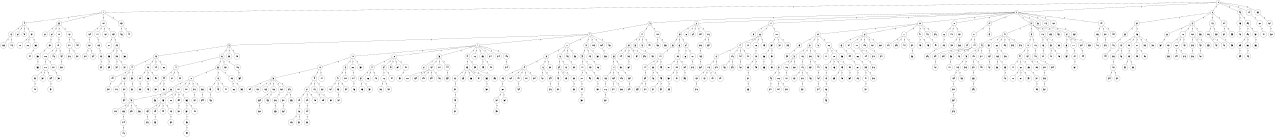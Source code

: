 graph G {
size="8.5,11;"
ratio = "expand;"
fixedsize="true;"
overlap="scale;"
node[shape=circle,width=.12,hight=.12,fontsize=12]
edge[fontsize=12]

0[label=" 0" color=black, pos="0.57227724,0.86178593!"];
1[label=" 1" color=black, pos="1.7418187,2.4004929!"];
2[label=" 2" color=black, pos="1.5007291,0.98128676!"];
3[label=" 3" color=black, pos="0.59944101,2.0192694!"];
4[label=" 4" color=black, pos="1.6984877,0.93012267!"];
5[label=" 5" color=black, pos="0.57837681,0.23699588!"];
6[label=" 6" color=black, pos="2.3587679,0.44626924!"];
7[label=" 7" color=black, pos="1.7045884,2.9162051!"];
8[label=" 8" color=black, pos="0.10648018,0.45116054!"];
9[label=" 9" color=black, pos="2.0949736,0.96365551!"];
10[label=" 10" color=black, pos="2.437742,0.91622802!"];
11[label=" 11" color=black, pos="0.065668455,1.6533211!"];
12[label=" 12" color=black, pos="1.8299962,0.3240467!"];
13[label=" 13" color=black, pos="1.0077869,2.3510176!"];
14[label=" 14" color=black, pos="2.680119,2.3655151!"];
15[label=" 15" color=black, pos="1.3289557,0.66157309!"];
16[label=" 16" color=black, pos="2.0597113,1.2837348!"];
17[label=" 17" color=black, pos="1.9643871,0.75038758!"];
18[label=" 18" color=black, pos="2.1923326,2.4393122!"];
19[label=" 19" color=black, pos="0.60211305,1.0221571!"];
20[label=" 20" color=black, pos="1.6760771,0.84048229!"];
21[label=" 21" color=black, pos="1.9072464,1.0504188!"];
22[label=" 22" color=black, pos="1.9887868,2.9720729!"];
23[label=" 23" color=black, pos="0.69765415,1.7531784!"];
24[label=" 24" color=black, pos="1.7463796,1.9120504!"];
25[label=" 25" color=black, pos="1.2843035,1.1128957!"];
26[label=" 26" color=black, pos="2.3290536,0.7346371!"];
27[label=" 27" color=black, pos="2.6448412,1.3632759!"];
28[label=" 28" color=black, pos="2.1029981,1.0047822!"];
29[label=" 29" color=black, pos="2.3952581,2.5976099!"];
30[label=" 30" color=black, pos="1.4711348,1.7017873!"];
31[label=" 31" color=black, pos="2.2033288,1.9261544!"];
32[label=" 32" color=black, pos="0.49187895,0.66047502!"];
33[label=" 33" color=black, pos="2.5006428,2.2528185!"];
34[label=" 34" color=black, pos="0.32557868,1.760863!"];
35[label=" 35" color=black, pos="0.74424986,1.2913381!"];
36[label=" 36" color=black, pos="2.3278971,1.8574924!"];
37[label=" 37" color=black, pos="0.3513212,0.10720005!"];
38[label=" 38" color=black, pos="0.024785191,2.991245!"];
39[label=" 39" color=black, pos="2.2639531,2.1778224!"];
40[label=" 40" color=black, pos="2.7556042,2.5320145!"];
41[label=" 41" color=black, pos="0.61166815,2.0859434!"];
42[label=" 42" color=black, pos="2.7722887,2.9076667!"];
43[label=" 43" color=black, pos="0.9709454,0.36378649!"];
44[label=" 44" color=black, pos="1.495125,2.0219977!"];
45[label=" 45" color=black, pos="1.6763813,2.6689022!"];
46[label=" 46" color=black, pos="2.9381852,0.92928046!"];
47[label=" 47" color=black, pos="1.5775466,2.9579704!"];
48[label=" 48" color=black, pos="1.9454002,2.5893979!"];
49[label=" 49" color=black, pos="0.27481798,1.4943152!"];
50[label=" 50" color=black, pos="2.5221478,0.56364521!"];
51[label=" 51" color=black, pos="1.6009867,1.7919357!"];
52[label=" 52" color=black, pos="0.14871061,2.9425579!"];
53[label=" 53" color=black, pos="1.9431312,1.5262584!"];
54[label=" 54" color=black, pos="2.2716074,1.0834547!"];
55[label=" 55" color=black, pos="0.56264166,2.1823048!"];
56[label=" 56" color=black, pos="2.53141,0.065110228!"];
57[label=" 57" color=black, pos="2.447044,0.85333461!"];
58[label=" 58" color=black, pos="2.9614073,2.4622849!"];
59[label=" 59" color=black, pos="1.3444115,1.6585057!"];
60[label=" 60" color=black, pos="1.068154,2.318214!"];
61[label=" 61" color=black, pos="1.2125238,2.8926015!"];
62[label=" 62" color=black, pos="2.3000112,2.3332852!"];
63[label=" 63" color=black, pos="0.017481212,1.3706948!"];
64[label=" 64" color=black, pos="2.2872927,1.3551191!"];
65[label=" 65" color=black, pos="1.9952304,0.70352837!"];
66[label=" 66" color=black, pos="2.6254335,1.5190317!"];
67[label=" 67" color=black, pos="2.4200338,0.46296717!"];
68[label=" 68" color=black, pos="0.77860095,1.4994729!"];
69[label=" 69" color=black, pos="0.62565359,1.4752559!"];
70[label=" 70" color=black, pos="0.36813056,1.7883177!"];
71[label=" 71" color=black, pos="1.3241311,1.934503!"];
72[label=" 72" color=black, pos="0.59481753,2.3457605!"];
73[label=" 73" color=black, pos="1.4980758,0.54668568!"];
74[label=" 74" color=black, pos="0.21510209,1.0933544!"];
75[label=" 75" color=black, pos="0.2432547,1.1233236!"];
76[label=" 76" color=black, pos="1.3375028,1.0129804!"];
77[label=" 77" color=black, pos="2.0148709,2.8888212!"];
78[label=" 78" color=black, pos="2.2967775,1.7686133!"];
79[label=" 79" color=black, pos="1.8361515,2.2323325!"];
80[label=" 80" color=black, pos="1.9927383,0.02101694!"];
81[label=" 81" color=black, pos="0.62738178,0.61432344!"];
82[label=" 82" color=black, pos="0.63341997,0.47761976!"];
83[label=" 83" color=black, pos="1.2639994,0.89853032!"];
84[label=" 84" color=black, pos="2.2237399,2.5646585!"];
85[label=" 85" color=black, pos="0.39974706,0.62161235!"];
86[label=" 86" color=black, pos="0.13061861,0.31743315!"];
87[label=" 87" color=black, pos="1.0933418,1.3977391!"];
88[label=" 88" color=black, pos="0.12785853,0.57689422!"];
89[label=" 89" color=black, pos="0.98645861,2.5977242!"];
90[label=" 90" color=black, pos="1.8988955,2.4965533!"];
91[label=" 91" color=black, pos="2.6762873,2.764397!"];
92[label=" 92" color=black, pos="2.3065943,0.13863815!"];
93[label=" 93" color=black, pos="0.78253519,2.4028659!"];
94[label=" 94" color=black, pos="1.1504761,0.87992387!"];
95[label=" 95" color=black, pos="2.2700646,1.3298981!"];
96[label=" 96" color=black, pos="0.69641893,1.1531635!"];
97[label=" 97" color=black, pos="0.098009959,1.3027561!"];
98[label=" 98" color=black, pos="1.8262316,1.1598003!"];
99[label=" 99" color=black, pos="1.194393,1.4025462!"];
100[label=" 100" color=black, pos="0.25325287,2.2073286!"];
101[label=" 101" color=black, pos="1.3014349,0.94894187!"];
102[label=" 102" color=black, pos="0.33049357,1.695729!"];
103[label=" 103" color=black, pos="0.10652867,0.99848138!"];
104[label=" 104" color=black, pos="2.9324193,2.4858251!"];
105[label=" 105" color=black, pos="0.90253252,1.0273347!"];
106[label=" 106" color=black, pos="2.5878907,1.2312831!"];
107[label=" 107" color=black, pos="1.1113324,0.28327093!"];
108[label=" 108" color=black, pos="0.17501369,0.40037335!"];
109[label=" 109" color=black, pos="1.1007941,2.9283596!"];
110[label=" 110" color=black, pos="2.178181,1.0318459!"];
111[label=" 111" color=black, pos="1.6497156,0.087657228!"];
112[label=" 112" color=black, pos="2.1819721,0.61256418!"];
113[label=" 113" color=black, pos="0.36206364,0.81326875!"];
114[label=" 114" color=black, pos="2.827034,1.732238!"];
115[label=" 115" color=black, pos="0.67838113,2.3029517!"];
116[label=" 116" color=black, pos="1.5061085,2.3298434!"];
117[label=" 117" color=black, pos="2.0526403,0.038190228!"];
118[label=" 118" color=black, pos="1.8822915,1.5155309!"];
119[label=" 119" color=black, pos="1.1003634,0.11414192!"];
120[label=" 120" color=black, pos="1.1766705,1.3668401!"];
121[label=" 121" color=black, pos="0.36660501,0.48868841!"];
122[label=" 122" color=black, pos="2.2246607,0.1320054!"];
123[label=" 123" color=black, pos="1.2364352,0.75643664!"];
124[label=" 124" color=black, pos="0.13828215,0.34944626!"];
125[label=" 125" color=black, pos="1.344483,2.4217437!"];
126[label=" 126" color=black, pos="2.4576726,2.7587815!"];
127[label=" 127" color=black, pos="0.5404626,2.8403714!"];
128[label=" 128" color=black, pos="2.5996295,2.2558672!"];
129[label=" 129" color=black, pos="1.3873204,2.1598735!"];
130[label=" 130" color=black, pos="2.9654819,2.5150229!"];
131[label=" 131" color=black, pos="0.72683599,0.94446087!"];
132[label=" 132" color=black, pos="1.3577395,2.0560406!"];
133[label=" 133" color=black, pos="2.6815436,0.92899699!"];
134[label=" 134" color=black, pos="0.41505872,1.6972521!"];
135[label=" 135" color=black, pos="0.5607019,1.6726544!"];
136[label=" 136" color=black, pos="1.7448351,0.12656592!"];
137[label=" 137" color=black, pos="1.6730771,2.7441366!"];
138[label=" 138" color=black, pos="1.5783183,1.8404762!"];
139[label=" 139" color=black, pos="2.530619,1.1702724!"];
140[label=" 140" color=black, pos="1.0788442,1.590581!"];
141[label=" 141" color=black, pos="1.7040972,1.899604!"];
142[label=" 142" color=black, pos="1.2073565,0.074677252!"];
143[label=" 143" color=black, pos="0.13447973,2.9283898!"];
144[label=" 144" color=black, pos="1.6758532,0.011470329!"];
145[label=" 145" color=black, pos="0.34139515,0.98748935!"];
146[label=" 146" color=black, pos="2.0147663,1.2248678!"];
147[label=" 147" color=black, pos="2.6129026,1.4337438!"];
148[label=" 148" color=black, pos="0.62145321,2.4521347!"];
149[label=" 149" color=black, pos="2.5439029,1.4447063!"];
150[label=" 150" color=black, pos="1.9485948,1.5193178!"];
151[label=" 151" color=black, pos="0.26671523,1.9623894!"];
152[label=" 152" color=black, pos="1.5026634,1.2914987!"];
153[label=" 153" color=black, pos="1.7294666,2.763772!"];
154[label=" 154" color=black, pos="0.10695365,1.2896182!"];
155[label=" 155" color=black, pos="1.38378,2.4116032!"];
156[label=" 156" color=black, pos="0.74768691,2.3307836!"];
157[label=" 157" color=black, pos="1.2154765,1.0428492!"];
158[label=" 158" color=black, pos="1.2948735,0.24714586!"];
159[label=" 159" color=black, pos="2.0098746,1.5041572!"];
160[label=" 160" color=black, pos="0.18339497,1.3565965!"];
161[label=" 161" color=black, pos="1.074644,0.65709452!"];
162[label=" 162" color=black, pos="2.1090083,0.90145397!"];
163[label=" 163" color=black, pos="2.6700748,1.4980215!"];
164[label=" 164" color=black, pos="0.17679494,0.70935154!"];
165[label=" 165" color=black, pos="2.604295,0.55634273!"];
166[label=" 166" color=black, pos="2.3143677,1.4607573!"];
167[label=" 167" color=black, pos="2.0130238,0.83678042!"];
168[label=" 168" color=black, pos="0.76057046,2.1092804!"];
169[label=" 169" color=black, pos="0.31374551,1.0168121!"];
170[label=" 170" color=black, pos="2.7130877,0.91554211!"];
171[label=" 171" color=black, pos="1.2313232,0.80092426!"];
172[label=" 172" color=black, pos="0.24236868,2.8003896!"];
173[label=" 173" color=black, pos="0.26247653,1.7458323!"];
174[label=" 174" color=black, pos="0.16022092,2.9010867!"];
175[label=" 175" color=black, pos="2.1715041,0.36966358!"];
176[label=" 176" color=black, pos="2.9312441,0.76728906!"];
177[label=" 177" color=black, pos="1.2453189,1.6677434!"];
178[label=" 178" color=black, pos="1.7023673,0.34156908!"];
179[label=" 179" color=black, pos="2.9968491,0.3418087!"];
180[label=" 180" color=black, pos="0.65276913,2.0858815!"];
181[label=" 181" color=black, pos="0.49893063,1.4920899!"];
182[label=" 182" color=black, pos="2.0383033,2.8323963!"];
183[label=" 183" color=black, pos="1.1310437,0.14188206!"];
184[label=" 184" color=black, pos="1.6810039,2.3072773!"];
185[label=" 185" color=black, pos="2.6932723,2.8847293!"];
186[label=" 186" color=black, pos="2.5583062,1.3293301!"];
187[label=" 187" color=black, pos="2.3687917,1.794373!"];
188[label=" 188" color=black, pos="1.8133371,1.9368065!"];
189[label=" 189" color=black, pos="2.7119682,2.9714193!"];
190[label=" 190" color=black, pos="0.82207304,1.9600791!"];
191[label=" 191" color=black, pos="0.0058755381,1.0154045!"];
192[label=" 192" color=black, pos="0.011132228,0.61320216!"];
193[label=" 193" color=black, pos="0.29770244,1.1000441!"];
194[label=" 194" color=black, pos="2.7242299,1.4111639!"];
195[label=" 195" color=black, pos="0.10051313,2.1145825!"];
196[label=" 196" color=black, pos="0.085791422,2.226118!"];
197[label=" 197" color=black, pos="1.4802854,2.5480313!"];
198[label=" 198" color=black, pos="2.001353,2.2554752!"];
199[label=" 199" color=black, pos="1.6100714,2.6941079!"];
200[label=" 200" color=black, pos="2.5935614,1.3256082!"];
201[label=" 201" color=black, pos="2.8052416,0.74727245!"];
202[label=" 202" color=black, pos="1.8550266,0.62249307!"];
203[label=" 203" color=black, pos="1.3639732,1.86939!"];
204[label=" 204" color=black, pos="2.7884645,0.24752434!"];
205[label=" 205" color=black, pos="1.2930454,0.57110837!"];
206[label=" 206" color=black, pos="1.3036659,0.30162694!"];
207[label=" 207" color=black, pos="0.097463197,1.534941!"];
208[label=" 208" color=black, pos="2.303045,1.5822884!"];
209[label=" 209" color=black, pos="1.2862015,1.637758!"];
210[label=" 210" color=black, pos="2.4879972,1.0967679!"];
211[label=" 211" color=black, pos="0.99732665,0.30173514!"];
212[label=" 212" color=black, pos="1.0616659,1.0545411!"];
213[label=" 213" color=black, pos="1.3448151,1.6491097!"];
214[label=" 214" color=black, pos="0.45223298,0.56221831!"];
215[label=" 215" color=black, pos="2.9464716,0.24072078!"];
216[label=" 216" color=black, pos="2.9577085,1.3578032!"];
217[label=" 217" color=black, pos="0.1525701,0.38513812!"];
218[label=" 218" color=black, pos="1.2558123,2.4925378!"];
219[label=" 219" color=black, pos="2.4480639,0.038930108!"];
220[label=" 220" color=black, pos="2.3435324,2.8644411!"];
221[label=" 221" color=black, pos="0.71912059,1.3368285!"];
222[label=" 222" color=black, pos="2.4642876,1.7210497!"];
223[label=" 223" color=black, pos="0.99620606,0.66027572!"];
224[label=" 224" color=black, pos="0.78477974,1.1978245!"];
225[label=" 225" color=black, pos="1.0136401,2.5779172!"];
226[label=" 226" color=black, pos="0.064868643,0.52259136!"];
227[label=" 227" color=black, pos="2.8647279,2.0226623!"];
228[label=" 228" color=black, pos="2.6549926,2.8966078!"];
229[label=" 229" color=black, pos="2.4006543,1.5454668!"];
230[label=" 230" color=black, pos="2.132483,1.2757011!"];
231[label=" 231" color=black, pos="1.2282871,1.0826036!"];
232[label=" 232" color=black, pos="1.9540557,1.9504166!"];
233[label=" 233" color=black, pos="2.8633908,2.2371481!"];
234[label=" 234" color=black, pos="0.59878875,0.44119193!"];
235[label=" 235" color=black, pos="1.321261,1.6717769!"];
236[label=" 236" color=black, pos="2.3509577,1.3503668!"];
237[label=" 237" color=black, pos="1.8018209,0.61655397!"];
238[label=" 238" color=black, pos="1.1623502,1.0629929!"];
239[label=" 239" color=black, pos="1.8282318,1.403704!"];
240[label=" 240" color=black, pos="2.4260247,2.7499833!"];
241[label=" 241" color=black, pos="1.8824545,2.2176749!"];
242[label=" 242" color=black, pos="0.7468709,0.94475983!"];
243[label=" 243" color=black, pos="2.122721,1.0443855!"];
244[label=" 244" color=black, pos="0.18492143,1.2252908!"];
245[label=" 245" color=black, pos="2.2905859,0.92104624!"];
246[label=" 246" color=black, pos="2.7340998,0.84357327!"];
247[label=" 247" color=black, pos="1.1296357,1.3446192!"];
248[label=" 248" color=black, pos="0.60139795,0.8450758!"];
249[label=" 249" color=black, pos="2.0817338,2.9650956!"];
250[label=" 250" color=black, pos="2.7216174,2.8967366!"];
251[label=" 251" color=black, pos="2.5263922,2.3180172!"];
252[label=" 252" color=black, pos="0.33587434,0.69805595!"];
253[label=" 253" color=black, pos="0.38515273,2.0793963!"];
254[label=" 254" color=black, pos="0.60314136,2.6815842!"];
255[label=" 255" color=black, pos="0.17024684,0.28843743!"];
256[label=" 256" color=black, pos="1.1208057,1.2554972!"];
257[label=" 257" color=black, pos="1.1962639,2.0311443!"];
258[label=" 258" color=black, pos="1.1304482,1.7622198!"];
259[label=" 259" color=black, pos="0.86900292,1.368154!"];
260[label=" 260" color=black, pos="1.623545,1.8313375!"];
261[label=" 261" color=black, pos="0.68531215,0.1279502!"];
262[label=" 262" color=black, pos="0.83370331,0.021230581!"];
263[label=" 263" color=black, pos="2.8357377,2.7755949!"];
264[label=" 264" color=black, pos="0.44318124,0.15908292!"];
265[label=" 265" color=black, pos="2.2516849,0.55732642!"];
266[label=" 266" color=black, pos="2.1181081,1.0389736!"];
267[label=" 267" color=black, pos="0.39978319,0.19198824!"];
268[label=" 268" color=black, pos="2.4733376,1.0320258!"];
269[label=" 269" color=black, pos="1.9340595,0.44710322!"];
270[label=" 270" color=black, pos="2.9695104,1.7717129!"];
271[label=" 271" color=black, pos="1.7780018,0.76179143!"];
272[label=" 272" color=black, pos="2.5784,0.86062816!"];
273[label=" 273" color=black, pos="2.1111015,1.2122181!"];
274[label=" 274" color=black, pos="0.73750079,1.2163206!"];
275[label=" 275" color=black, pos="0.65831921,0.16061213!"];
276[label=" 276" color=black, pos="2.4316345,1.2903065!"];
277[label=" 277" color=black, pos="0.35261401,1.1334568!"];
278[label=" 278" color=black, pos="2.2057435,2.1273725!"];
279[label=" 279" color=black, pos="1.4524776,1.2049283!"];
280[label=" 280" color=black, pos="1.8100383,0.86096248!"];
281[label=" 281" color=black, pos="0.48351109,0.15034939!"];
282[label=" 282" color=black, pos="0.32437217,0.35829585!"];
283[label=" 283" color=black, pos="0.77497878,2.1143481!"];
284[label=" 284" color=black, pos="1.7115459,2.5723073!"];
285[label=" 285" color=black, pos="2.1420643,0.38628436!"];
286[label=" 286" color=black, pos="0.61093385,1.3315531!"];
287[label=" 287" color=black, pos="0.40282073,1.094289!"];
288[label=" 288" color=black, pos="0.60203795,0.13399877!"];
289[label=" 289" color=black, pos="2.028432,1.3065609!"];
290[label=" 290" color=black, pos="0.65101813,2.3354956!"];
291[label=" 291" color=black, pos="2.1837647,1.6326102!"];
292[label=" 292" color=black, pos="2.8544983,2.9594706!"];
293[label=" 293" color=black, pos="1.9106817,1.3443704!"];
294[label=" 294" color=black, pos="0.85941183,1.5850269!"];
295[label=" 295" color=black, pos="2.212405,0.47509154!"];
296[label=" 296" color=black, pos="2.6345674,2.8999919!"];
297[label=" 297" color=black, pos="2.8934385,2.0158036!"];
298[label=" 298" color=black, pos="1.8714096,2.9704535!"];
299[label=" 299" color=black, pos="0.80114286,1.9504851!"];
300[label=" 300" color=black, pos="2.8079813,1.6522038!"];
301[label=" 301" color=black, pos="2.2557107,1.2402785!"];
302[label=" 302" color=black, pos="0.67249773,2.3773551!"];
303[label=" 303" color=black, pos="2.5046214,1.6993456!"];
304[label=" 304" color=black, pos="2.461537,1.8021882!"];
305[label=" 305" color=black, pos="2.8058904,2.899432!"];
306[label=" 306" color=black, pos="0.16929098,2.7324744!"];
307[label=" 307" color=black, pos="2.4729493,2.626075!"];
308[label=" 308" color=black, pos="1.5929152,1.9995936!"];
309[label=" 309" color=black, pos="2.2748531,0.96374843!"];
310[label=" 310" color=black, pos="2.0651775,0.83225346!"];
311[label=" 311" color=black, pos="2.1935502,1.7089877!"];
312[label=" 312" color=black, pos="0.13093657,0.010062541!"];
313[label=" 313" color=black, pos="2.3291677,2.614127!"];
314[label=" 314" color=black, pos="2.7793801,0.46889253!"];
315[label=" 315" color=black, pos="1.0295608,2.53326!"];
316[label=" 316" color=black, pos="2.3732464,2.4711019!"];
317[label=" 317" color=black, pos="1.7727257,2.5954502!"];
318[label=" 318" color=black, pos="1.7759538,0.40770204!"];
319[label=" 319" color=black, pos="0.95930273,0.62459113!"];
320[label=" 320" color=black, pos="1.6278656,1.0270663!"];
321[label=" 321" color=black, pos="2.5441482,2.455492!"];
322[label=" 322" color=black, pos="0.9877946,0.57585782!"];
323[label=" 323" color=black, pos="1.0193521,0.63983145!"];
324[label=" 324" color=black, pos="2.6419715,2.0406979!"];
325[label=" 325" color=black, pos="0.54578366,2.2526003!"];
326[label=" 326" color=black, pos="0.06385178,1.2912415!"];
327[label=" 327" color=black, pos="1.7769921,2.1133938!"];
328[label=" 328" color=black, pos="0.55048631,2.361891!"];
329[label=" 329" color=black, pos="0.78165328,0.41816293!"];
330[label=" 330" color=black, pos="1.7417674,2.7868033!"];
331[label=" 331" color=black, pos="0.10313861,0.15371791!"];
332[label=" 332" color=black, pos="0.5375681,1.1598072!"];
333[label=" 333" color=black, pos="0.83056388,2.4050893!"];
334[label=" 334" color=black, pos="1.07271,2.9175702!"];
335[label=" 335" color=black, pos="0.61216342,1.2545597!"];
336[label=" 336" color=black, pos="1.171424,0.25728429!"];
337[label=" 337" color=black, pos="2.4338336,0.72252517!"];
338[label=" 338" color=black, pos="2.669468,2.9367205!"];
339[label=" 339" color=black, pos="0.93596324,0.51771666!"];
340[label=" 340" color=black, pos="1.2848542,1.5568831!"];
341[label=" 341" color=black, pos="2.0899315,1.0098337!"];
342[label=" 342" color=black, pos="2.6583031,0.012343476!"];
343[label=" 343" color=black, pos="1.9583678,0.4331163!"];
344[label=" 344" color=black, pos="2.8833538,0.082869151!"];
345[label=" 345" color=black, pos="0.3658478,1.4927884!"];
346[label=" 346" color=black, pos="0.3147228,2.8079223!"];
347[label=" 347" color=black, pos="2.5199473,0.72421738!"];
348[label=" 348" color=black, pos="2.0031629,1.9202195!"];
349[label=" 349" color=black, pos="0.24307284,0.25573581!"];
350[label=" 350" color=black, pos="1.857457,0.17184256!"];
351[label=" 351" color=black, pos="0.53498247,0.94561671!"];
352[label=" 352" color=black, pos="0.29535945,2.7355237!"];
353[label=" 353" color=black, pos="2.8338802,0.69652301!"];
354[label=" 354" color=black, pos="2.657821,1.399289!"];
355[label=" 355" color=black, pos="2.8300843,2.9825697!"];
356[label=" 356" color=black, pos="1.4046069,0.92634158!"];
357[label=" 357" color=black, pos="2.8328423,0.54905572!"];
358[label=" 358" color=black, pos="0.45015668,0.50612421!"];
359[label=" 359" color=black, pos="2.3258571,1.4034755!"];
360[label=" 360" color=black, pos="2.4802268,2.2824238!"];
361[label=" 361" color=black, pos="2.3673113,2.4627099!"];
362[label=" 362" color=black, pos="1.4833922,1.2029007!"];
363[label=" 363" color=black, pos="2.9855054,0.14672372!"];
364[label=" 364" color=black, pos="0.088259542,0.037792007!"];
365[label=" 365" color=black, pos="0.25514269,0.61140122!"];
366[label=" 366" color=black, pos="0.307746,0.69043852!"];
367[label=" 367" color=black, pos="0.56926634,1.2548197!"];
368[label=" 368" color=black, pos="1.2329131,1.3636001!"];
369[label=" 369" color=black, pos="2.5161904,0.62535683!"];
370[label=" 370" color=black, pos="0.68830899,2.3130591!"];
371[label=" 371" color=black, pos="1.0137278,2.0639267!"];
372[label=" 372" color=black, pos="2.5328481,1.0230893!"];
373[label=" 373" color=black, pos="2.6885664,1.4932902!"];
374[label=" 374" color=black, pos="1.7520159,0.62991553!"];
375[label=" 375" color=black, pos="0.27764268,0.37077537!"];
376[label=" 376" color=black, pos="1.4219788,1.1107803!"];
377[label=" 377" color=black, pos="2.5606855,0.93775181!"];
378[label=" 378" color=black, pos="0.5643946,1.9228088!"];
379[label=" 379" color=black, pos="0.71059374,0.68010984!"];
380[label=" 380" color=black, pos="0.08845415,0.031432688!"];
381[label=" 381" color=black, pos="1.3376896,1.7733329!"];
382[label=" 382" color=black, pos="0.70845159,0.41098775!"];
383[label=" 383" color=black, pos="0.2879837,1.4966501!"];
384[label=" 384" color=black, pos="1.5161386,2.6481317!"];
385[label=" 385" color=black, pos="0.34356752,2.3258185!"];
386[label=" 386" color=black, pos="0.83669443,2.4860846!"];
387[label=" 387" color=black, pos="2.2353628,2.79073!"];
388[label=" 388" color=black, pos="2.8693935,1.1008375!"];
389[label=" 389" color=black, pos="0.34688561,2.2967886!"];
390[label=" 390" color=black, pos="1.2774189,0.041431477!"];
391[label=" 391" color=black, pos="0.4895395,2.2753651!"];
392[label=" 392" color=black, pos="2.145512,1.0825021!"];
393[label=" 393" color=black, pos="1.5093803,2.3970416!"];
394[label=" 394" color=black, pos="0.65694791,0.89336293!"];
395[label=" 395" color=black, pos="2.0493206,1.2161277!"];
396[label=" 396" color=black, pos="1.5062557,2.1257973!"];
397[label=" 397" color=black, pos="0.19113562,1.9084785!"];
398[label=" 398" color=black, pos="2.1303623,1.0339571!"];
399[label=" 399" color=black, pos="1.4879916,0.62557986!"];
400[label=" 400" color=black, pos="2.232819,1.122583!"];
401[label=" 401" color=black, pos="1.1164025,2.088274!"];
402[label=" 402" color=black, pos="0.40275088,1.6656612!"];
403[label=" 403" color=black, pos="2.6657299,1.3707857!"];
404[label=" 404" color=black, pos="0.19875407,1.0251269!"];
405[label=" 405" color=black, pos="0.91916887,0.85844419!"];
406[label=" 406" color=black, pos="1.8835154,2.6694329!"];
407[label=" 407" color=black, pos="0.20172342,1.0050105!"];
408[label=" 408" color=black, pos="2.0030948,1.1767417!"];
409[label=" 409" color=black, pos="2.6472182,2.8928478!"];
410[label=" 410" color=black, pos="2.2466526,0.50204061!"];
411[label=" 411" color=black, pos="0.44029784,1.0843682!"];
412[label=" 412" color=black, pos="1.3694092,0.028941602!"];
413[label=" 413" color=black, pos="2.0431005,0.33810927!"];
414[label=" 414" color=black, pos="0.77978706,1.2981229!"];
415[label=" 415" color=black, pos="0.30255503,0.41605285!"];
416[label=" 416" color=black, pos="0.43072701,1.4251471!"];
417[label=" 417" color=black, pos="2.8578102,0.12791435!"];
418[label=" 418" color=black, pos="0.87650385,2.0168454!"];
419[label=" 419" color=black, pos="2.5027812,0.9558536!"];
420[label=" 420" color=black, pos="0.2107087,0.1607686!"];
421[label=" 421" color=black, pos="1.872181,2.1804252!"];
422[label=" 422" color=black, pos="1.5064201,1.6334785!"];
423[label=" 423" color=black, pos="2.7816816,1.1146249!"];
424[label=" 424" color=black, pos="0.64232589,0.29035384!"];
425[label=" 425" color=black, pos="0.8577669,0.60459892!"];
426[label=" 426" color=black, pos="0.048223146,0.051072441!"];
427[label=" 427" color=black, pos="2.7226579,2.4231949!"];
428[label=" 428" color=black, pos="2.9917213,1.1871759!"];
429[label=" 429" color=black, pos="1.0828413,0.5158703!"];
430[label=" 430" color=black, pos="1.8461492,1.3982365!"];
431[label=" 431" color=black, pos="2.1988802,0.84023936!"];
432[label=" 432" color=black, pos="1.0526335,1.3413422!"];
433[label=" 433" color=black, pos="0.54886139,0.6446711!"];
434[label=" 434" color=black, pos="2.5673854,1.1480889!"];
435[label=" 435" color=black, pos="0.70266959,2.22341!"];
436[label=" 436" color=black, pos="2.1552473,0.55829309!"];
437[label=" 437" color=black, pos="0.77818687,1.82735!"];
438[label=" 438" color=black, pos="1.2235122,2.2521668!"];
439[label=" 439" color=black, pos="1.738448,2.2635985!"];
440[label=" 440" color=black, pos="2.2229994,1.7014818!"];
441[label=" 441" color=black, pos="1.5508818,2.3689453!"];
442[label=" 442" color=black, pos="1.0418965,0.4083106!"];
443[label=" 443" color=black, pos="2.088318,1.4389569!"];
444[label=" 444" color=black, pos="1.0423064,2.4816539!"];
445[label=" 445" color=black, pos="2.0714134,1.4448293!"];
446[label=" 446" color=black, pos="2.5345906,0.71731799!"];
447[label=" 447" color=black, pos="0.78940232,1.06412!"];
448[label=" 448" color=black, pos="1.5858572,2.7842625!"];
449[label=" 449" color=black, pos="2.1117548,1.2550063!"];
450[label=" 450" color=black, pos="2.670242,1.8982173!"];
451[label=" 451" color=black, pos="2.2950375,1.0021254!"];
452[label=" 452" color=black, pos="1.3344242,1.1578371!"];
453[label=" 453" color=black, pos="0.79278333,2.7007631!"];
454[label=" 454" color=black, pos="0.29966255,2.6004124!"];
455[label=" 455" color=black, pos="2.3989976,2.1014666!"];
456[label=" 456" color=black, pos="2.4301343,1.1215939!"];
457[label=" 457" color=black, pos="2.0389369,0.69554033!"];
458[label=" 458" color=black, pos="2.039917,2.467739!"];
459[label=" 459" color=black, pos="2.9309318,1.6722983!"];
460[label=" 460" color=black, pos="2.9536438,2.6711935!"];
461[label=" 461" color=black, pos="2.4328019,1.073801!"];
462[label=" 462" color=black, pos="2.7900377,2.8215293!"];
463[label=" 463" color=black, pos="0.33874592,1.1738901!"];
464[label=" 464" color=black, pos="2.808725,0.31076934!"];
465[label=" 465" color=black, pos="1.6720841,1.5568408!"];
466[label=" 466" color=black, pos="2.6000673,1.0469557!"];
467[label=" 467" color=black, pos="1.4944443,0.79635506!"];
468[label=" 468" color=black, pos="0.54938944,0.19451518!"];
469[label=" 469" color=black, pos="2.8395051,0.71465572!"];
470[label=" 470" color=black, pos="1.9425296,2.8185781!"];
471[label=" 471" color=black, pos="1.4591809,1.0501558!"];
472[label=" 472" color=black, pos="1.2879522,0.11556772!"];
473[label=" 473" color=black, pos="0.36723482,1.6720374!"];
474[label=" 474" color=black, pos="0.69698833,2.4983012!"];
475[label=" 475" color=black, pos="0.43824709,2.6395207!"];
476[label=" 476" color=black, pos="2.7622048,1.9698278!"];
477[label=" 477" color=black, pos="0.10235203,2.2312528!"];
478[label=" 478" color=black, pos="2.2206686,2.3261572!"];
479[label=" 479" color=black, pos="2.0422991,0.94775535!"];
480[label=" 480" color=black, pos="0.73723819,1.2902875!"];
481[label=" 481" color=black, pos="1.7357316,1.0717751!"];
482[label=" 482" color=black, pos="0.68131806,1.6241525!"];
483[label=" 483" color=black, pos="0.86473262,2.1072017!"];
484[label=" 484" color=black, pos="2.097709,2.2286474!"];
485[label=" 485" color=black, pos="0.76151309,2.2449427!"];
486[label=" 486" color=black, pos="2.5097311,1.6620311!"];
487[label=" 487" color=black, pos="0.94741297,0.88228141!"];
488[label=" 488" color=black, pos="1.6731096,1.7891242!"];
489[label=" 489" color=black, pos="2.1348939,1.8415611!"];
490[label=" 490" color=black, pos="0.43097565,2.9357771!"];
491[label=" 491" color=black, pos="1.7293868,0.92264573!"];
492[label=" 492" color=black, pos="1.1200083,2.0271568!"];
493[label=" 493" color=black, pos="2.6111934,2.8637031!"];
494[label=" 494" color=black, pos="2.8431994,1.6729546!"];
495[label=" 495" color=black, pos="0.13552074,0.47526354!"];
496[label=" 496" color=black, pos="2.7278049,2.2174715!"];
497[label=" 497" color=black, pos="0.12528703,2.6789108!"];
498[label=" 498" color=black, pos="1.5247462,2.851971!"];
499[label=" 499" color=black, pos="2.6576667,2.0812287!"];
500[label=" 500" color=black, pos="2.9259098,0.6591965!"];
501[label=" 501" color=black, pos="0.380485,1.6580276!"];
502[label=" 502" color=black, pos="1.0486338,1.0142968!"];
503[label=" 503" color=black, pos="0.88621824,1.9927849!"];
504[label=" 504" color=black, pos="0.75394807,1.476722!"];
505[label=" 505" color=black, pos="1.2692889,1.4354978!"];
506[label=" 506" color=black, pos="2.7703208,0.048168024!"];
507[label=" 507" color=black, pos="0.062085428,2.2056626!"];
508[label=" 508" color=black, pos="0.23778223,0.52509845!"];
509[label=" 509" color=black, pos="2.3877587,0.84195164!"];
510[label=" 510" color=black, pos="0.51410829,0.62054711!"];
511[label=" 511" color=black, pos="1.3458088,2.0143497!"];
512[label=" 512" color=black, pos="0.82358835,0.97899195!"];
513[label=" 513" color=black, pos="0.6467046,2.8869124!"];
514[label=" 514" color=black, pos="0.70195847,1.8450129!"];
515[label=" 515" color=black, pos="0.064477123,0.75203916!"];
516[label=" 516" color=black, pos="1.9155347,1.9205266!"];
517[label=" 517" color=black, pos="1.4602637,0.73968595!"];
518[label=" 518" color=black, pos="0.61872666,0.37469849!"];
519[label=" 519" color=black, pos="0.97356505,1.0642923!"];
520[label=" 520" color=black, pos="2.88012,0.89003068!"];
521[label=" 521" color=black, pos="1.457774,0.94384995!"];
522[label=" 522" color=black, pos="2.7120235,1.9237764!"];
523[label=" 523" color=black, pos="1.8395385,2.0787599!"];
524[label=" 524" color=black, pos="0.95295312,0.058366539!"];
525[label=" 525" color=black, pos="2.7617647,2.3875888!"];
526[label=" 526" color=black, pos="0.15828554,0.34502683!"];
527[label=" 527" color=black, pos="1.1513355,1.929004!"];
528[label=" 528" color=black, pos="1.4526034,0.55827996!"];
529[label=" 529" color=black, pos="2.5959777,1.0701098!"];
530[label=" 530" color=black, pos="2.2909928,0.084501759!"];
531[label=" 531" color=black, pos="2.6697017,2.8856044!"];
532[label=" 532" color=black, pos="0.16254819,0.035871597!"];
533[label=" 533" color=black, pos="0.74202342,1.3048043!"];
534[label=" 534" color=black, pos="2.1857476,0.032159553!"];
535[label=" 535" color=black, pos="1.0591503,2.3685385!"];
536[label=" 536" color=black, pos="0.78019822,2.422131!"];
537[label=" 537" color=black, pos="1.4289483,2.6841771!"];
538[label=" 538" color=black, pos="0.48612699,1.8504724!"];
539[label=" 539" color=black, pos="0.93194058,2.7784835!"];
540[label=" 540" color=black, pos="2.6800477,0.01880169!"];
541[label=" 541" color=black, pos="1.2378154,1.3223801!"];
542[label=" 542" color=black, pos="2.9734371,0.7606461!"];
543[label=" 543" color=black, pos="1.3157032,0.54434104!"];
544[label=" 544" color=black, pos="2.056003,2.4720774!"];
545[label=" 545" color=black, pos="1.4587129,2.2048925!"];
546[label=" 546" color=black, pos="1.9249334,0.10066855!"];
547[label=" 547" color=black, pos="0.79144165,1.9513628!"];
548[label=" 548" color=black, pos="2.6935071,0.89356054!"];
549[label=" 549" color=black, pos="2.2937705,0.35488558!"];
550[label=" 550" color=black, pos="2.5704803,0.29979499!"];
551[label=" 551" color=black, pos="2.2447162,0.98208497!"];
552[label=" 552" color=black, pos="1.8106081,1.7856705!"];
553[label=" 553" color=black, pos="0.6104169,0.21416085!"];
554[label=" 554" color=black, pos="1.0459279,0.39222435!"];
555[label=" 555" color=black, pos="1.1939814,2.3088589!"];
556[label=" 556" color=black, pos="0.31375162,0.81881108!"];
557[label=" 557" color=black, pos="0.41836008,1.8747297!"];
558[label=" 558" color=black, pos="2.2892283,1.8750239!"];
559[label=" 559" color=black, pos="0.018660704,2.8346638!"];
560[label=" 560" color=black, pos="2.3112713,0.098589758!"];
561[label=" 561" color=black, pos="1.6108973,2.4570385!"];
562[label=" 562" color=black, pos="2.62758,1.4941947!"];
563[label=" 563" color=black, pos="1.19285,2.70905!"];
564[label=" 564" color=black, pos="2.005473,1.1141237!"];
565[label=" 565" color=black, pos="2.7015577,2.4126735!"];
566[label=" 566" color=black, pos="0.16337804,2.5247306!"];
567[label=" 567" color=black, pos="1.1448063,2.0113075!"];
568[label=" 568" color=black, pos="2.9797287,2.3777657!"];
569[label=" 569" color=black, pos="1.4226479,0.24745117!"];
570[label=" 570" color=black, pos="0.68406708,2.8717893!"];
571[label=" 571" color=black, pos="0.54469938,1.3835187!"];
572[label=" 572" color=black, pos="0.10870036,2.9740054!"];
573[label=" 573" color=black, pos="1.4864957,0.80104412!"];
574[label=" 574" color=black, pos="2.6743763,1.8319125!"];
575[label=" 575" color=black, pos="2.6851691,2.2752601!"];
576[label=" 576" color=black, pos="1.9531173,2.2555239!"];
577[label=" 577" color=black, pos="1.4878301,2.4259931!"];
578[label=" 578" color=black, pos="1.2446209,2.0488142!"];
579[label=" 579" color=black, pos="1.8786217,1.3394926!"];
580[label=" 580" color=black, pos="0.92997522,0.79758016!"];
581[label=" 581" color=black, pos="0.70017688,1.0663447!"];
582[label=" 582" color=black, pos="1.924399,1.1937357!"];
583[label=" 583" color=black, pos="1.7414772,1.274466!"];
584[label=" 584" color=black, pos="0.12202168,0.070359642!"];
585[label=" 585" color=black, pos="1.0329649,2.7817489!"];
586[label=" 586" color=black, pos="1.7941351,2.0669059!"];
587[label=" 587" color=black, pos="2.2628961,1.660079!"];
588[label=" 588" color=black, pos="1.7198965,1.6093422!"];
589[label=" 589" color=black, pos="0.05628339,2.7946266!"];
590[label=" 590" color=black, pos="0.573944,1.5902505!"];
591[label=" 591" color=black, pos="2.4573581,0.010015605!"];
592[label=" 592" color=black, pos="2.3947063,2.1892315!"];
593[label=" 593" color=black, pos="1.576728,0.70525691!"];
594[label=" 594" color=black, pos="2.8015436,0.043619993!"];
595[label=" 595" color=black, pos="2.1785614,1.257311!"];
596[label=" 596" color=black, pos="2.1613581,1.3185313!"];
597[label=" 597" color=black, pos="1.5423401,0.19832385!"];
598[label=" 598" color=black, pos="2.1015202,0.43170522!"];
599[label=" 599" color=black, pos="2.6532909,0.13825801!"];
0--1[label="1"]
0--2[label="1"]
0--8[label="1"]
0--95[label="1"]
0--124[label="1"]
0--153[label="1"]
1--9[label="1"]
1--55[label="1"]
1--102[label="1"]
1--250[label="1"]
2--3[label="1"]
2--6[label="1"]
2--17[label="1"]
2--20[label="1"]
2--21[label="1"]
2--24[label="1"]
2--34[label="1"]
2--36[label="1"]
2--173[label="1"]
2--180[label="1"]
2--197[label="1"]
3--4[label="1"]
3--14[label="1"]
3--120[label="1"]
4--5[label="1"]
4--7[label="1"]
4--11[label="1"]
4--42[label="1"]
4--205[label="1"]
4--289[label="1"]
4--483[label="1"]
5--23[label="1"]
5--28[label="1"]
5--303[label="1"]
5--420[label="1"]
6--50[label="1"]
6--80[label="1"]
6--89[label="1"]
6--229[label="1"]
6--276[label="1"]
7--10[label="1"]
7--18[label="1"]
7--56[label="1"]
7--79[label="1"]
7--116[label="1"]
7--256[label="1"]
7--374[label="1"]
7--379[label="1"]
7--498[label="1"]
8--32[label="1"]
8--64[label="1"]
8--175[label="1"]
8--214[label="1"]
9--15[label="1"]
9--62[label="1"]
9--90[label="1"]
9--151[label="1"]
10--12[label="1"]
10--46[label="1"]
10--228[label="1"]
10--350[label="1"]
11--13[label="1"]
11--16[label="1"]
11--425[label="1"]
11--536[label="1"]
12--38[label="1"]
12--49[label="1"]
12--147[label="1"]
13--19[label="1"]
13--76[label="1"]
13--310[label="1"]
14--30[label="1"]
14--33[label="1"]
14--75[label="1"]
14--497[label="1"]
15--263[label="1"]
15--473[label="1"]
16--39[label="1"]
16--167[label="1"]
17--48[label="1"]
17--66[label="1"]
17--100[label="1"]
18--41[label="1"]
18--54[label="1"]
18--92[label="1"]
18--284[label="1"]
18--410[label="1"]
19--125[label="1"]
19--189[label="1"]
19--191[label="1"]
19--207[label="1"]
19--304[label="1"]
20--22[label="1"]
20--61[label="1"]
20--77[label="1"]
20--91[label="1"]
20--475[label="1"]
20--546[label="1"]
21--26[label="1"]
21--142[label="1"]
21--231[label="1"]
22--25[label="1"]
22--31[label="1"]
22--78[label="1"]
22--106[label="1"]
23--44[label="1"]
23--137[label="1"]
23--179[label="1"]
23--188[label="1"]
24--27[label="1"]
24--69[label="1"]
25--592[label="1"]
26--215[label="1"]
27--29[label="1"]
27--144[label="1"]
28--47[label="1"]
28--53[label="1"]
28--230[label="1"]
28--408[label="1"]
29--397[label="1"]
30--65[label="1"]
30--149[label="1"]
30--313[label="1"]
30--434[label="1"]
30--598[label="1"]
31--51[label="1"]
31--126[label="1"]
31--308[label="1"]
31--437[label="1"]
32--35[label="1"]
32--156[label="1"]
33--432[label="1"]
34--40[label="1"]
34--43[label="1"]
34--178[label="1"]
34--253[label="1"]
34--435[label="1"]
35--413[label="1"]
36--37[label="1"]
37--83[label="1"]
37--171[label="1"]
37--324[label="1"]
37--552[label="1"]
38--109[label="1"]
38--132[label="1"]
38--165[label="1"]
38--168[label="1"]
38--262[label="1"]
38--346[label="1"]
39--193[label="1"]
39--248[label="1"]
39--387[label="1"]
40--45[label="1"]
40--152[label="1"]
40--166[label="1"]
40--195[label="1"]
40--525[label="1"]
40--548[label="1"]
41--52[label="1"]
41--288[label="1"]
41--412[label="1"]
42--59[label="1"]
42--143[label="1"]
42--562[label="1"]
43--70[label="1"]
43--118[label="1"]
44--194[label="1"]
44--252[label="1"]
44--550[label="1"]
45--96[label="1"]
45--190[label="1"]
45--317[label="1"]
46--97[label="1"]
46--200[label="1"]
47--99[label="1"]
47--277[label="1"]
47--291[label="1"]
49--81[label="1"]
49--115[label="1"]
49--361[label="1"]
50--58[label="1"]
50--63[label="1"]
50--84[label="1"]
51--57[label="1"]
51--108[label="1"]
51--360[label="1"]
52--283[label="1"]
52--557[label="1"]
53--72[label="1"]
53--73[label="1"]
53--103[label="1"]
54--176[label="1"]
54--414[label="1"]
55--60[label="1"]
55--82[label="1"]
55--101[label="1"]
55--161[label="1"]
56--67[label="1"]
56--134[label="1"]
56--272[label="1"]
56--444[label="1"]
57--93[label="1"]
57--206[label="1"]
58--141[label="1"]
59--117[label="1"]
59--251[label="1"]
61--85[label="1"]
61--104[label="1"]
61--110[label="1"]
61--198[label="1"]
61--281[label="1"]
61--380[label="1"]
63--123[label="1"]
64--68[label="1"]
64--112[label="1"]
64--280[label="1"]
64--585[label="1"]
65--71[label="1"]
65--158[label="1"]
66--74[label="1"]
66--127[label="1"]
66--128[label="1"]
66--243[label="1"]
68--584[label="1"]
70--94[label="1"]
70--154[label="1"]
71--133[label="1"]
71--239[label="1"]
71--298[label="1"]
72--86[label="1"]
72--107[label="1"]
72--201[label="1"]
72--518[label="1"]
72--568[label="1"]
73--145[label="1"]
73--443[label="1"]
73--471[label="1"]
74--87[label="1"]
74--246[label="1"]
74--404[label="1"]
74--421[label="1"]
76--461[label="1"]
76--549[label="1"]
77--242[label="1"]
77--398[label="1"]
77--472[label="1"]
77--521[label="1"]
79--235[label="1"]
79--390[label="1"]
81--129[label="1"]
81--219[label="1"]
81--400[label="1"]
82--130[label="1"]
83--554[label="1"]
84--88[label="1"]
84--187[label="1"]
85--199[label="1"]
86--98[label="1"]
86--556[label="1"]
87--113[label="1"]
87--340[label="1"]
91--196[label="1"]
91--405[label="1"]
93--341[label="1"]
94--114[label="1"]
94--162[label="1"]
94--258[label="1"]
95--135[label="1"]
95--295[label="1"]
96--105[label="1"]
96--503[label="1"]
97--184[label="1"]
97--285[label="1"]
97--504[label="1"]
98--222[label="1"]
98--233[label="1"]
98--392[label="1"]
98--583[label="1"]
99--300[label="1"]
99--488[label="1"]
100--334[label="1"]
100--571[label="1"]
100--575[label="1"]
101--140[label="1"]
102--169[label="1"]
102--177[label="1"]
102--182[label="1"]
102--269[label="1"]
103--186[label="1"]
103--505[label="1"]
104--268[label="1"]
105--139[label="1"]
105--463[label="1"]
106--111[label="1"]
106--122[label="1"]
106--586[label="1"]
107--155[label="1"]
107--212[label="1"]
107--299[label="1"]
107--335[label="1"]
108--121[label="1"]
110--119[label="1"]
110--512[label="1"]
112--237[label="1"]
112--260[label="1"]
112--451[label="1"]
113--150[label="1"]
113--157[label="1"]
113--192[label="1"]
113--297[label="1"]
115--209[label="1"]
115--482[label="1"]
117--270[label="1"]
117--493[label="1"]
118--448[label="1"]
119--516[label="1"]
120--438[label="1"]
120--558[label="1"]
122--136[label="1"]
122--163[label="1"]
122--245[label="1"]
122--422[label="1"]
123--221[label="1"]
123--240[label="1"]
123--319[label="1"]
124--160[label="1"]
125--282[label="1"]
126--148[label="1"]
128--131[label="1"]
129--138[label="1"]
130--338[label="1"]
131--305[label="1"]
131--496[label="1"]
133--216[label="1"]
134--220[label="1"]
134--259[label="1"]
134--290[label="1"]
134--394[label="1"]
134--403[label="1"]
135--416[label="1"]
136--146[label="1"]
137--204[label="1"]
137--238[label="1"]
137--492[label="1"]
138--225[label="1"]
138--537[label="1"]
139--302[label="1"]
140--208[label="1"]
140--446[label="1"]
140--454[label="1"]
141--174[label="1"]
141--362[label="1"]
141--459[label="1"]
143--286[label="1"]
144--309[label="1"]
144--358[label="1"]
144--464[label="1"]
145--456[label="1"]
146--266[label="1"]
148--257[label="1"]
148--318[label="1"]
148--485[label="1"]
150--578[label="1"]
151--170[label="1"]
151--218[label="1"]
151--383[label="1"]
152--254[label="1"]
153--264[label="1"]
154--203[label="1"]
154--320[label="1"]
155--159[label="1"]
155--249[label="1"]
155--479[label="1"]
155--487[label="1"]
156--164[label="1"]
156--202[label="1"]
156--217[label="1"]
156--315[label="1"]
156--378[label="1"]
158--389[label="1"]
159--513[label="1"]
160--417[label="1"]
161--211[label="1"]
161--429[label="1"]
162--172[label="1"]
162--181[label="1"]
162--597[label="1"]
164--328[label="1"]
164--468[label="1"]
166--265[label="1"]
166--528[label="1"]
168--339[label="1"]
168--453[label="1"]
169--287[label="1"]
171--247[label="1"]
173--332[label="1"]
174--329[label="1"]
175--226[label="1"]
175--532[label="1"]
176--316[label="1"]
176--572[label="1"]
177--185[label="1"]
178--183[label="1"]
178--351[label="1"]
178--381[label="1"]
183--241[label="1"]
185--213[label="1"]
187--515[label="1"]
190--342[label="1"]
190--490[label="1"]
191--469[label="1"]
193--370[label="1"]
194--502[label="1"]
197--236[label="1"]
197--301[label="1"]
197--409[label="1"]
198--547[label="1"]
199--261[label="1"]
202--223[label="1"]
204--232[label="1"]
206--224[label="1"]
206--322[label="1"]
208--210[label="1"]
208--227[label="1"]
210--234[label="1"]
210--321[label="1"]
210--349[label="1"]
211--376[label="1"]
211--527[label="1"]
213--542[label="1"]
214--327[label="1"]
214--593[label="1"]
215--396[label="1"]
216--337[label="1"]
217--292[label="1"]
217--426[label="1"]
219--244[label="1"]
223--551[label="1"]
223--561[label="1"]
226--457[label="1"]
226--476[label="1"]
227--500[label="1"]
228--274[label="1"]
231--540[label="1"]
231--563[label="1"]
233--279[label="1"]
234--407[label="1"]
235--267[label="1"]
235--345[label="1"]
235--368[label="1"]
235--424[label="1"]
235--535[label="1"]
236--418[label="1"]
237--533[label="1"]
238--415[label="1"]
239--347[label="1"]
239--388[label="1"]
240--330[label="1"]
240--427[label="1"]
244--506[label="1"]
245--325[label="1"]
245--428[label="1"]
246--433[label="1"]
246--545[label="1"]
247--367[label="1"]
249--255[label="1"]
250--436[label="1"]
250--447[label="1"]
251--293[label="1"]
252--278[label="1"]
252--307[label="1"]
254--467[label="1"]
256--439[label="1"]
256--440[label="1"]
258--377[label="1"]
260--294[label="1"]
260--373[label="1"]
261--273[label="1"]
262--306[label="1"]
264--560[label="1"]
265--336[label="1"]
265--385[label="1"]
266--455[label="1"]
267--372[label="1"]
268--343[label="1"]
269--271[label="1"]
269--275[label="1"]
270--419[label="1"]
274--466[label="1"]
275--333[label="1"]
275--348[label="1"]
275--588[label="1"]
276--326[label="1"]
276--354[label="1"]
279--442[label="1"]
280--323[label="1"]
280--450[label="1"]
280--555[label="1"]
282--314[label="1"]
282--384[label="1"]
285--514[label="1"]
287--312[label="1"]
287--344[label="1"]
289--538[label="1"]
293--520[label="1"]
295--296[label="1"]
295--331[label="1"]
296--369[label="1"]
296--386[label="1"]
299--510[label="1"]
301--573[label="1"]
302--534[label="1"]
305--311[label="1"]
306--353[label="1"]
307--594[label="1"]
308--352[label="1"]
308--441[label="1"]
311--363[label="1"]
313--364[label="1"]
314--590[label="1"]
318--531[label="1"]
319--595[label="1"]
320--523[label="1"]
323--526[label="1"]
324--449[label="1"]
326--465[label="1"]
328--402[label="1"]
329--359[label="1"]
329--371[label="1"]
330--375[label="1"]
331--356[label="1"]
333--509[label="1"]
334--366[label="1"]
334--430[label="1"]
335--357[label="1"]
335--470[label="1"]
338--355[label="1"]
339--382[label="1"]
342--365[label="1"]
343--477[label="1"]
343--508[label="1"]
346--501[label="1"]
346--553[label="1"]
348--544[label="1"]
348--577[label="1"]
349--431[label="1"]
351--401[label="1"]
351--406[label="1"]
357--458[label="1"]
358--411[label="1"]
362--486[label="1"]
362--495[label="1"]
365--395[label="1"]
366--565[label="1"]
369--399[label="1"]
372--489[label="1"]
377--423[label="1"]
383--474[label="1"]
385--478[label="1"]
386--445[label="1"]
387--587[label="1"]
389--391[label="1"]
390--393[label="1"]
397--481[label="1"]
402--519[label="1"]
402--570[label="1"]
404--460[label="1"]
408--539[label="1"]
410--452[label="1"]
413--494[label="1"]
419--530[label="1"]
422--589[label="1"]
425--522[label="1"]
430--462[label="1"]
441--484[label="1"]
444--559[label="1"]
448--529[label="1"]
450--480[label="1"]
454--582[label="1"]
458--499[label="1"]
465--569[label="1"]
475--491[label="1"]
477--511[label="1"]
484--574[label="1"]
487--524[label="1"]
489--507[label="1"]
495--517[label="1"]
495--591[label="1"]
498--579[label="1"]
501--564[label="1"]
518--541[label="1"]
521--566[label="1"]
523--567[label="1"]
532--596[label="1"]
534--543[label="1"]
535--580[label="1"]
549--576[label="1"]
550--581[label="1"]
568--599[label="1"]

}
